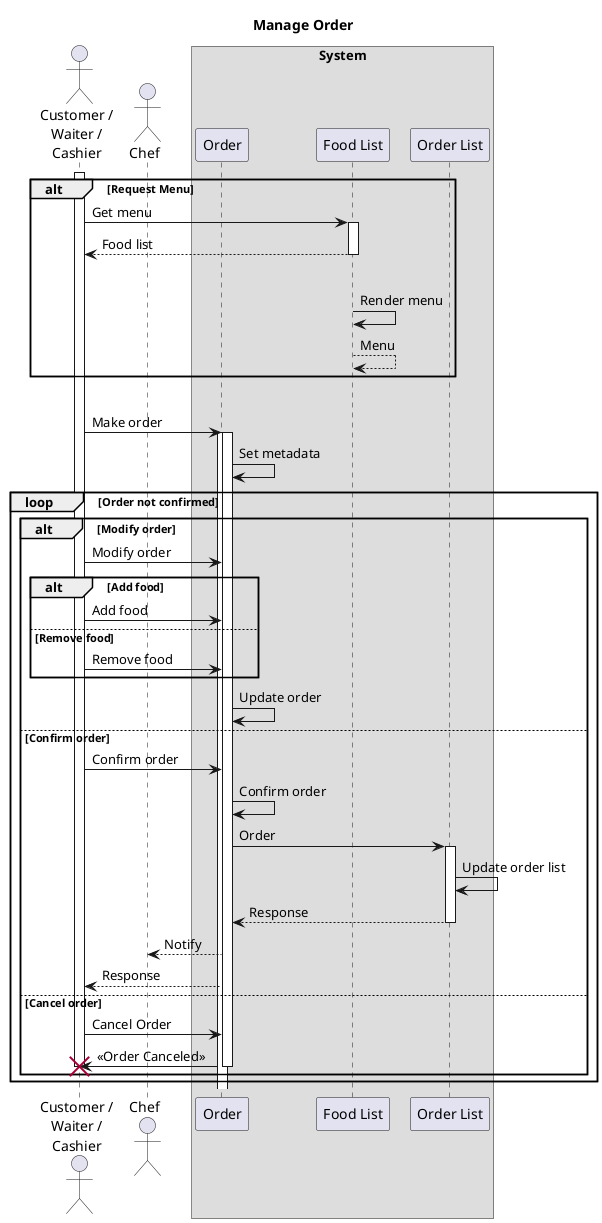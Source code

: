 @startuml Manage Order

title Manage Order

actor "Customer /\nWaiter /\nCashier" as Maker
actor Chef
box System

    participant Order
    participant "Food List" as Foods
    participant "Order List" as Orders
end box

activate Maker

alt Request Menu
    Maker -> Foods ++ : Get menu

    
    return Food list
    |||
    Foods -> Foods : Render menu
    return Menu
end

|||

Maker -> Order ++ : Make order


activate Order

Order -> Order: Set metadata

loop Order not confirmed
    alt Modify order
        Maker -> Order: Modify order

        alt Add food
            Maker -> Order: Add food
        else Remove food
            Maker -> Order: Remove food
        end

        Order -> Order: Update order
    else Confirm order
        Maker -> Order: Confirm order
            Order -> Order: Confirm order
                Order -> Orders ++ : Order
                    Orders -> Orders : Update order list
                return Response
            Order -->  Chef: Notify
        Order --> Maker: Response
    else Cancel order
        Maker -> Order: Cancel Order
        
        Order -> Maker !! : <<Order Canceled>>
        deactivate Order

    end
end

deactivate Maker

@enduml

